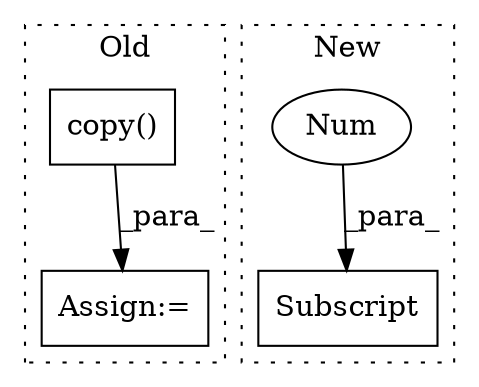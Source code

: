 digraph G {
subgraph cluster0 {
1 [label="copy()" a="75" s="3575" l="21" shape="box"];
4 [label="Assign:=" a="68" s="3729" l="3" shape="box"];
label = "Old";
style="dotted";
}
subgraph cluster1 {
2 [label="Subscript" a="63" s="4454,0" l="26,0" shape="box"];
3 [label="Num" a="76" s="4478" l="1" shape="ellipse"];
label = "New";
style="dotted";
}
1 -> 4 [label="_para_"];
3 -> 2 [label="_para_"];
}